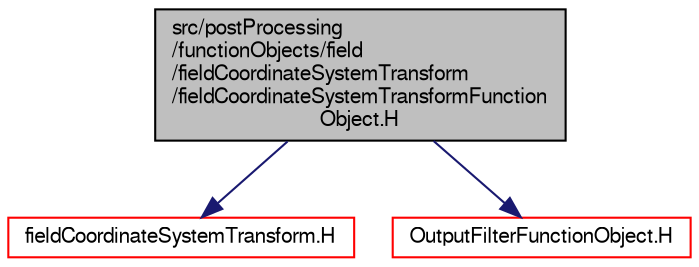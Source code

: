 digraph "src/postProcessing/functionObjects/field/fieldCoordinateSystemTransform/fieldCoordinateSystemTransformFunctionObject.H"
{
  bgcolor="transparent";
  edge [fontname="FreeSans",fontsize="10",labelfontname="FreeSans",labelfontsize="10"];
  node [fontname="FreeSans",fontsize="10",shape=record];
  Node0 [label="src/postProcessing\l/functionObjects/field\l/fieldCoordinateSystemTransform\l/fieldCoordinateSystemTransformFunction\lObject.H",height=0.2,width=0.4,color="black", fillcolor="grey75", style="filled", fontcolor="black"];
  Node0 -> Node1 [color="midnightblue",fontsize="10",style="solid",fontname="FreeSans"];
  Node1 [label="fieldCoordinateSystemTransform.H",height=0.2,width=0.4,color="red",URL="$a13232.html"];
  Node0 -> Node312 [color="midnightblue",fontsize="10",style="solid",fontname="FreeSans"];
  Node312 [label="OutputFilterFunctionObject.H",height=0.2,width=0.4,color="red",URL="$a08975.html"];
}
